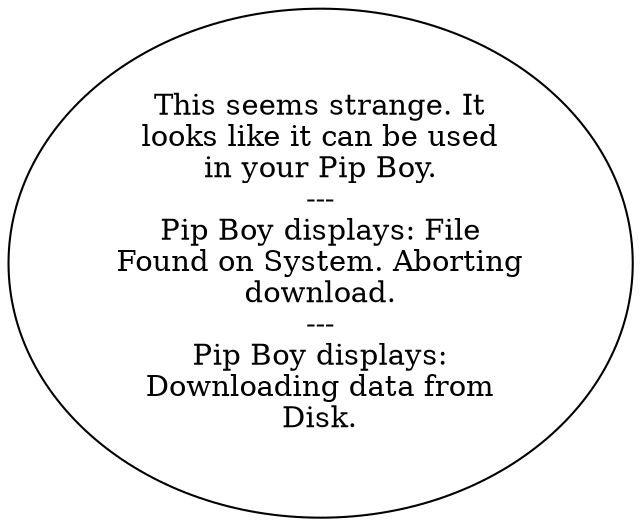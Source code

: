 digraph DISKA {
  "start" [style=filled       fillcolor="#FFFFFF"       color="#000000"]
  "start" [label="This seems strange. It\nlooks like it can be used\nin your Pip Boy.\n---\nPip Boy displays: File\nFound on System. Aborting\ndownload.\n---\nPip Boy displays:\nDownloading data from\nDisk."]
}